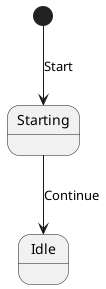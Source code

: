 @startuml
'stateless namespace EtAlii.ML.Aore.Service
'stateless class AspectsContextBase

'scale 350 width

state Idle
state Starting

[*] --> Starting : Start
Starting --> Idle : Continue
@enduml
